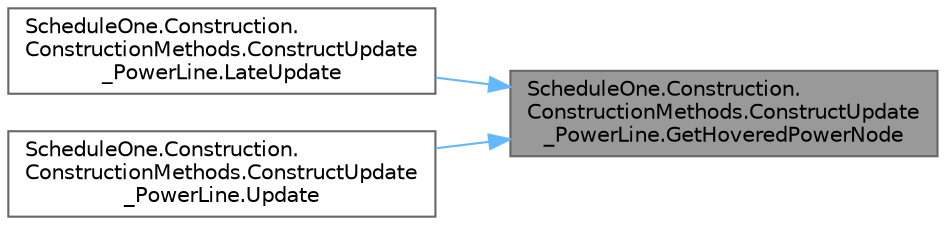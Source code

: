 digraph "ScheduleOne.Construction.ConstructionMethods.ConstructUpdate_PowerLine.GetHoveredPowerNode"
{
 // LATEX_PDF_SIZE
  bgcolor="transparent";
  edge [fontname=Helvetica,fontsize=10,labelfontname=Helvetica,labelfontsize=10];
  node [fontname=Helvetica,fontsize=10,shape=box,height=0.2,width=0.4];
  rankdir="RL";
  Node1 [id="Node000001",label="ScheduleOne.Construction.\lConstructionMethods.ConstructUpdate\l_PowerLine.GetHoveredPowerNode",height=0.2,width=0.4,color="gray40", fillcolor="grey60", style="filled", fontcolor="black",tooltip=" "];
  Node1 -> Node2 [id="edge1_Node000001_Node000002",dir="back",color="steelblue1",style="solid",tooltip=" "];
  Node2 [id="Node000002",label="ScheduleOne.Construction.\lConstructionMethods.ConstructUpdate\l_PowerLine.LateUpdate",height=0.2,width=0.4,color="grey40", fillcolor="white", style="filled",URL="$class_schedule_one_1_1_construction_1_1_construction_methods_1_1_construct_update___power_line.html#a6360a3d8a135012c2c06dfaa324f0c15",tooltip=" "];
  Node1 -> Node3 [id="edge2_Node000001_Node000003",dir="back",color="steelblue1",style="solid",tooltip=" "];
  Node3 [id="Node000003",label="ScheduleOne.Construction.\lConstructionMethods.ConstructUpdate\l_PowerLine.Update",height=0.2,width=0.4,color="grey40", fillcolor="white", style="filled",URL="$class_schedule_one_1_1_construction_1_1_construction_methods_1_1_construct_update___power_line.html#aeb226ed558179c428697e30b3c69da7e",tooltip=" "];
}

